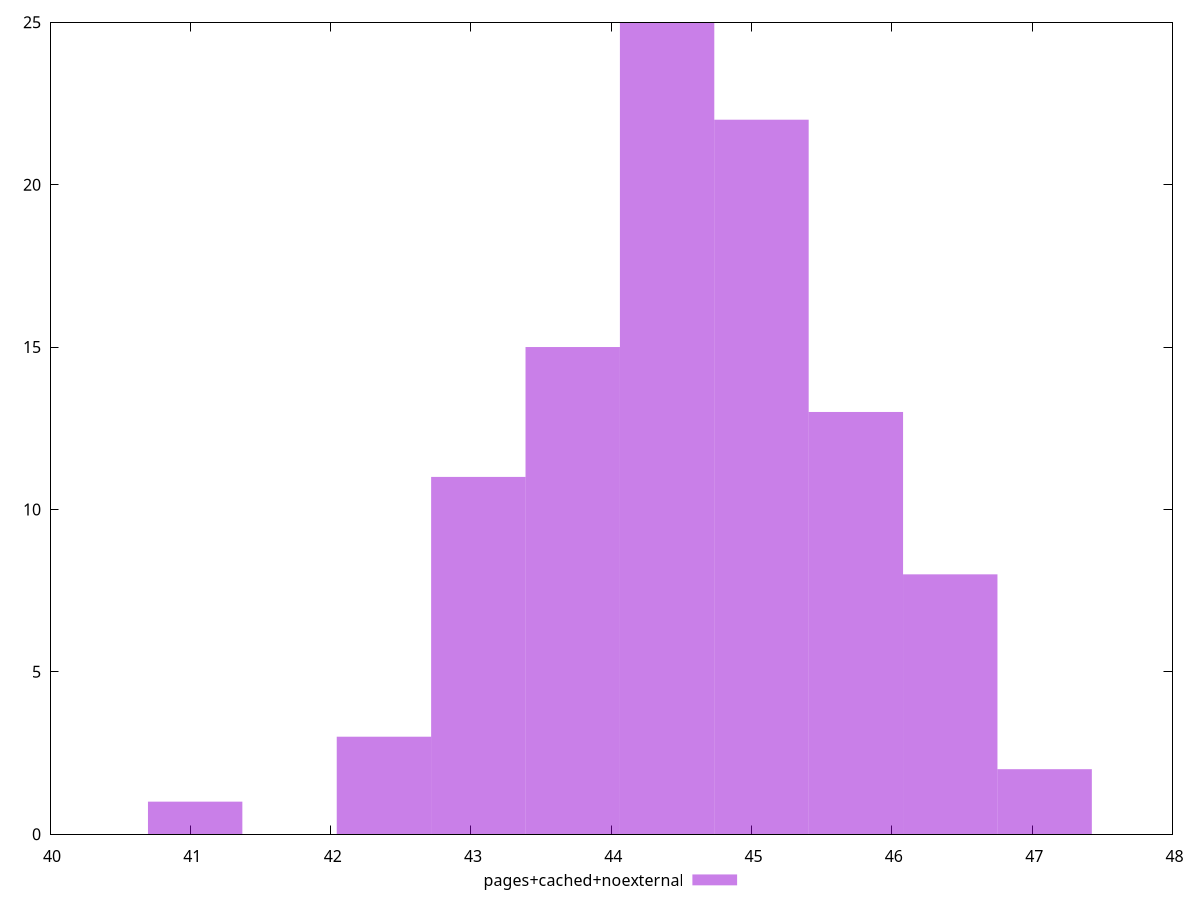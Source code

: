 $_pagesCachedNoexternal <<EOF
42.37995067367109 3
44.39804356289352 25
47.08883408185677 2
45.74343882237514 13
43.0526483034119 11
45.07074119263433 22
43.72534593315271 15
46.41613645211596 8
41.03455541418947 1
EOF
set key outside below
set terminal pngcairo
set output "report_00005_2020-11-02T22-26-11.212Z/bootup-time/pages+cached+noexternal//raw_hist.png"
set yrange [0:25]
set boxwidth 0.6726976297408109
set style fill transparent solid 0.5 noborder
plot $_pagesCachedNoexternal title "pages+cached+noexternal" with boxes ,